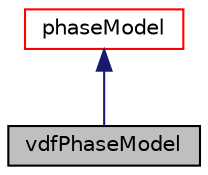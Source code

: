 digraph "vdfPhaseModel"
{
  bgcolor="transparent";
  edge [fontname="Helvetica",fontsize="10",labelfontname="Helvetica",labelfontsize="10"];
  node [fontname="Helvetica",fontsize="10",shape=record];
  Node0 [label="vdfPhaseModel",height=0.2,width=0.4,color="black", fillcolor="grey75", style="filled", fontcolor="black"];
  Node1 -> Node0 [dir="back",color="midnightblue",fontsize="10",style="solid",fontname="Helvetica"];
  Node1 [label="phaseModel",height=0.2,width=0.4,color="red",URL="$a02784.html",tooltip="Base class for a moving phase model. Functions are made so that the class can be abstracted to a poly..."];
}
